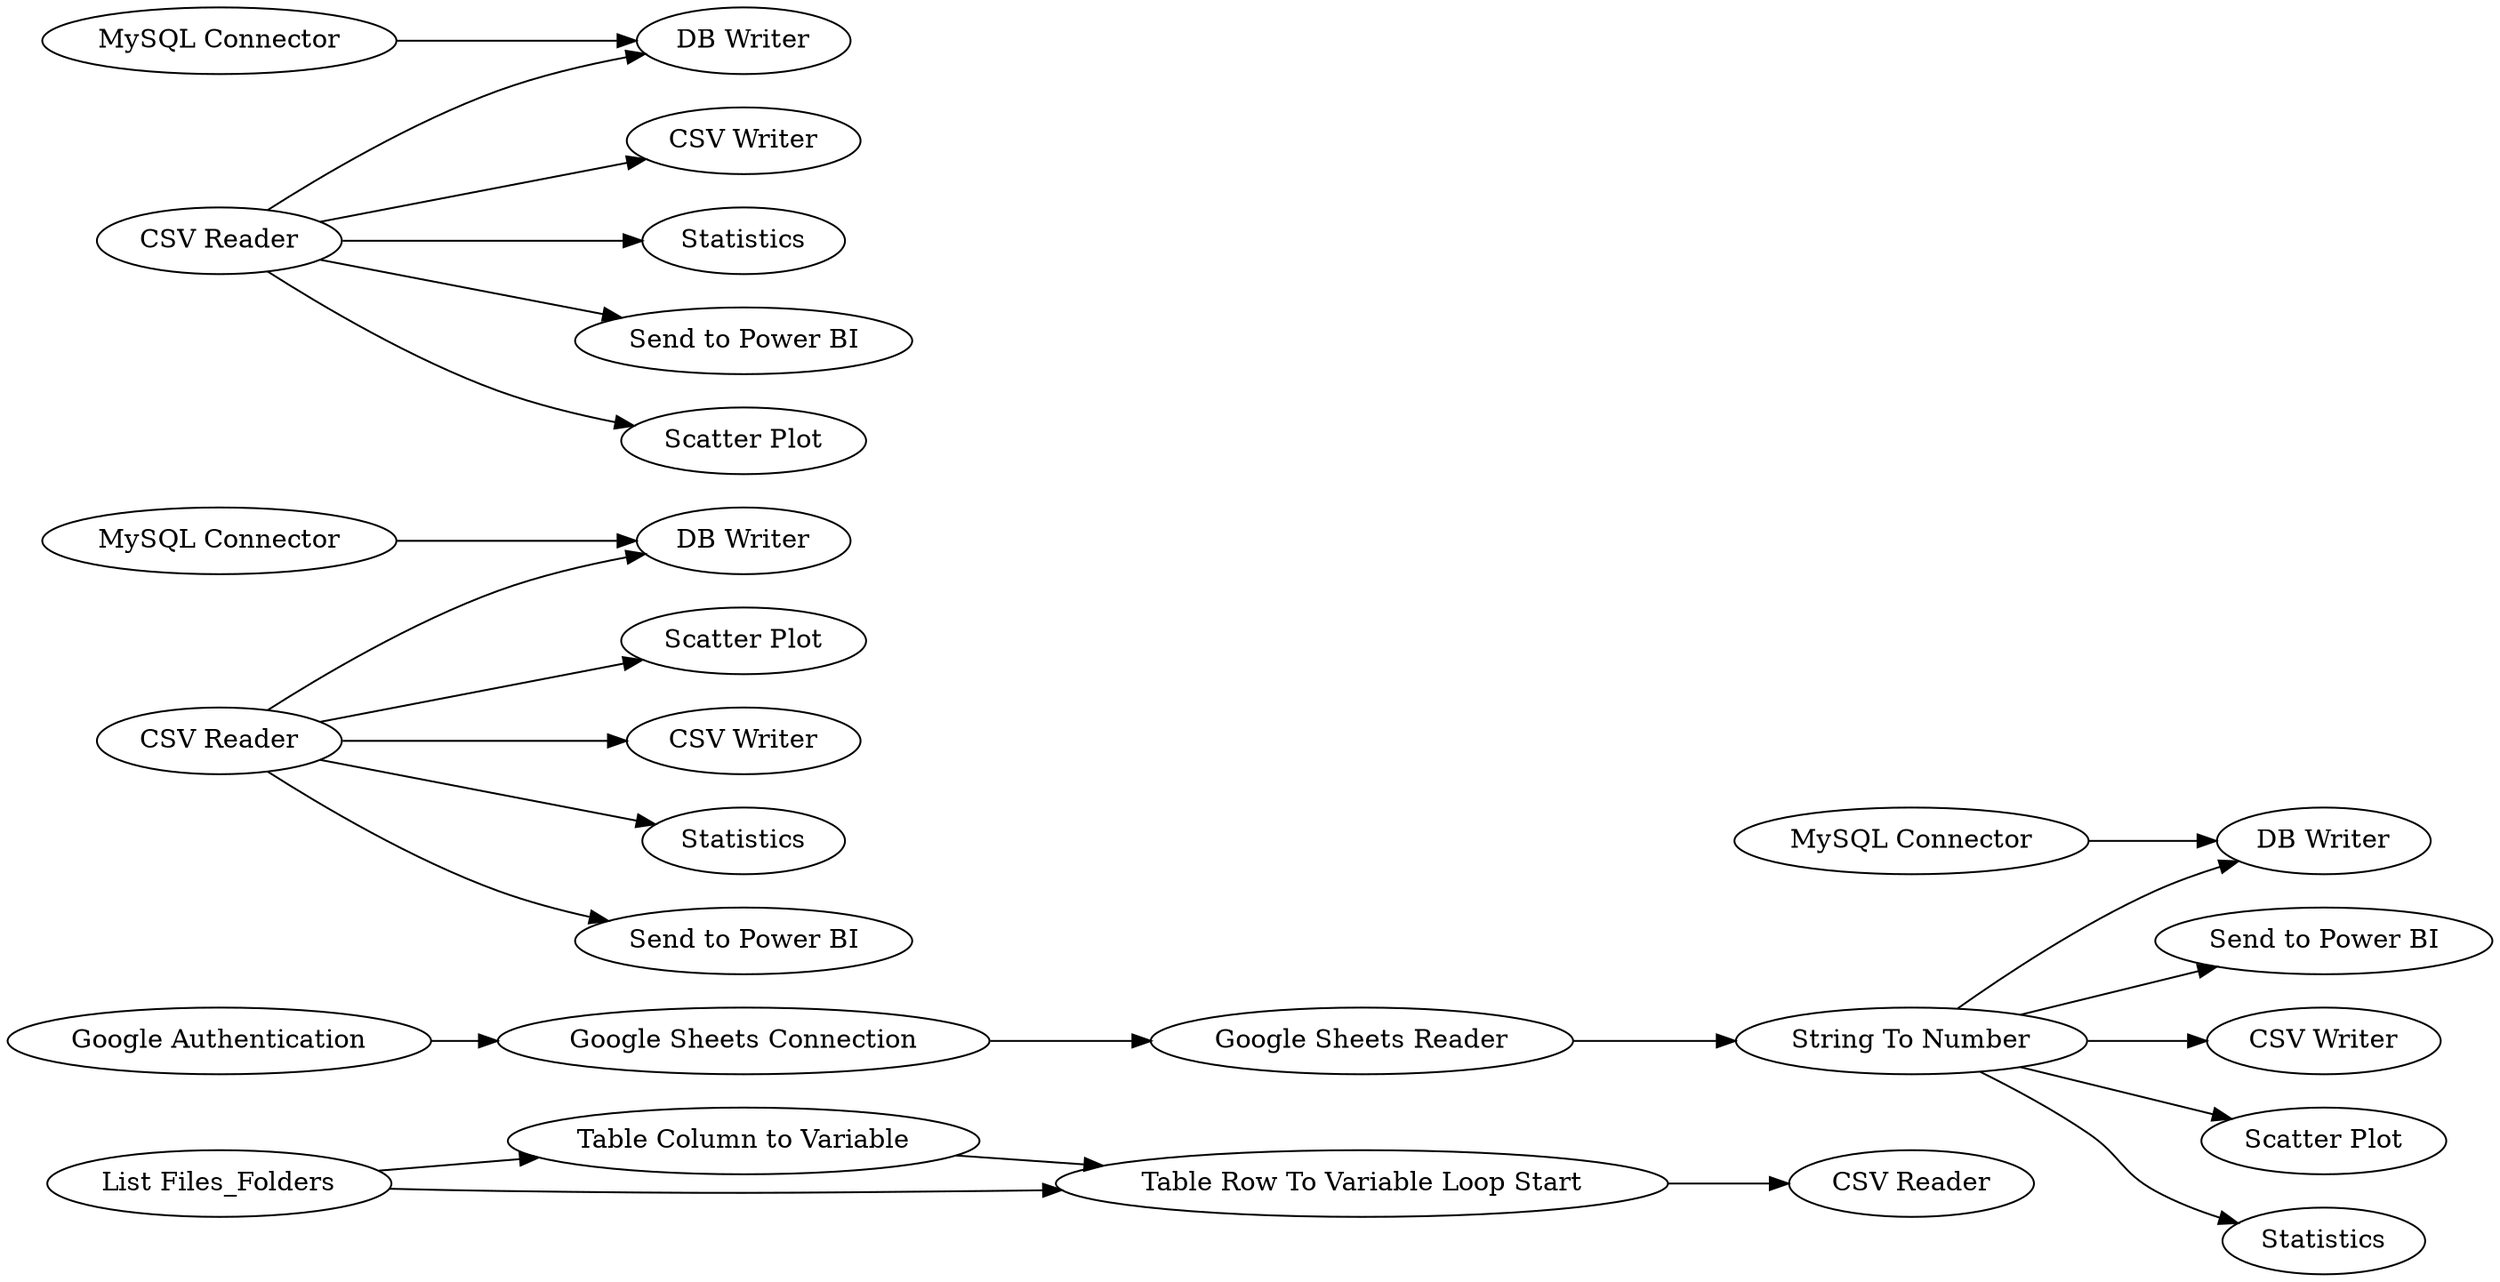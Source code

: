 digraph {
	41 -> 42
	5 -> 4
	1 -> 19
	4 -> 6
	38 -> 41
	1 -> 17
	6 -> 25
	30 -> 33
	6 -> 22
	30 -> 31
	18 -> 17
	30 -> 27
	1 -> 2
	38 -> 42
	6 -> 24
	1 -> 20
	42 -> 45
	6 -> 26
	3 -> 5
	30 -> 29
	1 -> 7
	6 -> 21
	23 -> 25
	32 -> 31
	30 -> 28
	27 [label=Statistics]
	7 [label="Send to Power BI"]
	21 [label=Statistics]
	26 [label="Scatter Plot"]
	18 [label="MySQL Connector"]
	32 [label="MySQL Connector"]
	17 [label="DB Writer"]
	3 [label="Google Authentication"]
	19 [label="Scatter Plot"]
	24 [label="CSV Writer"]
	41 [label="Table Column to Variable"]
	31 [label="DB Writer"]
	6 [label="String To Number"]
	25 [label="DB Writer"]
	1 [label="CSV Reader"]
	42 [label="Table Row To Variable Loop Start"]
	22 [label="Send to Power BI"]
	28 [label="Scatter Plot"]
	23 [label="MySQL Connector"]
	4 [label="Google Sheets Reader"]
	38 [label="List Files_Folders"]
	5 [label="Google Sheets Connection"]
	20 [label=Statistics]
	29 [label="Send to Power BI"]
	33 [label="CSV Writer"]
	30 [label="CSV Reader"]
	2 [label="CSV Writer"]
	45 [label="CSV Reader"]
	rankdir=LR
}
